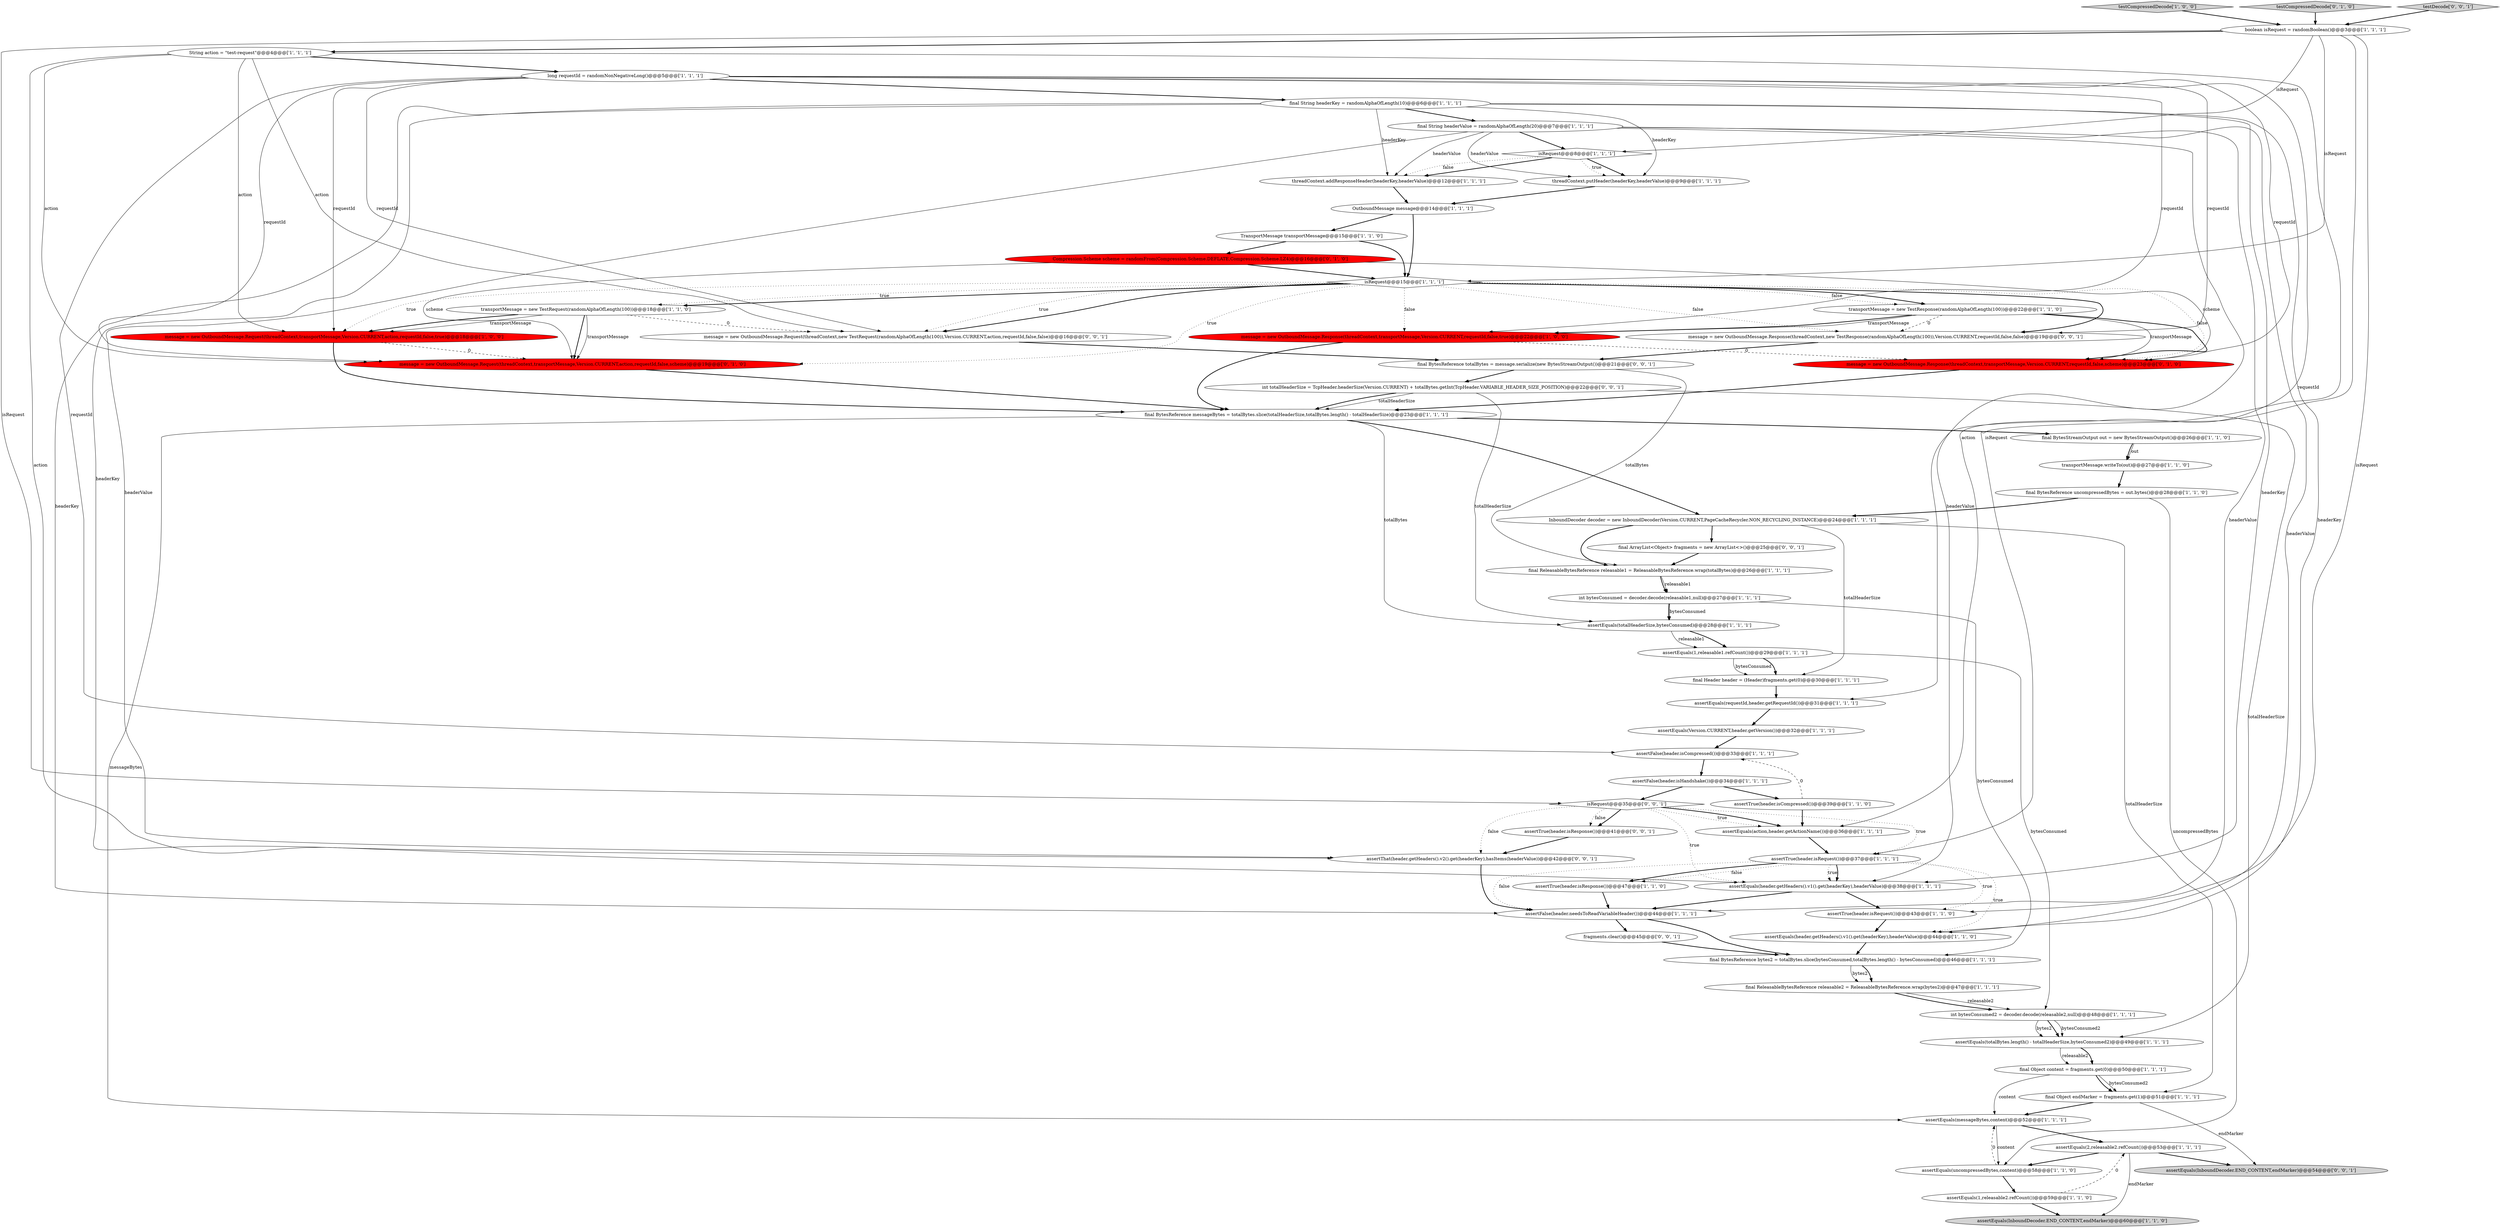 digraph {
3 [style = filled, label = "TransportMessage transportMessage@@@15@@@['1', '1', '0']", fillcolor = white, shape = ellipse image = "AAA0AAABBB1BBB"];
27 [style = filled, label = "isRequest@@@8@@@['1', '1', '1']", fillcolor = white, shape = diamond image = "AAA0AAABBB1BBB"];
1 [style = filled, label = "final Object content = fragments.get(0)@@@50@@@['1', '1', '1']", fillcolor = white, shape = ellipse image = "AAA0AAABBB1BBB"];
32 [style = filled, label = "int bytesConsumed = decoder.decode(releasable1,null)@@@27@@@['1', '1', '1']", fillcolor = white, shape = ellipse image = "AAA0AAABBB1BBB"];
34 [style = filled, label = "testCompressedDecode['1', '0', '0']", fillcolor = lightgray, shape = diamond image = "AAA0AAABBB1BBB"];
4 [style = filled, label = "message = new OutboundMessage.Request(threadContext,transportMessage,Version.CURRENT,action,requestId,false,true)@@@18@@@['1', '0', '0']", fillcolor = red, shape = ellipse image = "AAA1AAABBB1BBB"];
38 [style = filled, label = "assertEquals(1,releasable2.refCount())@@@59@@@['1', '1', '0']", fillcolor = white, shape = ellipse image = "AAA0AAABBB1BBB"];
50 [style = filled, label = "message = new OutboundMessage.Request(threadContext,transportMessage,Version.CURRENT,action,requestId,false,scheme)@@@19@@@['0', '1', '0']", fillcolor = red, shape = ellipse image = "AAA1AAABBB2BBB"];
6 [style = filled, label = "assertEquals(2,releasable2.refCount())@@@53@@@['1', '1', '1']", fillcolor = white, shape = ellipse image = "AAA0AAABBB1BBB"];
25 [style = filled, label = "threadContext.putHeader(headerKey,headerValue)@@@9@@@['1', '1', '1']", fillcolor = white, shape = ellipse image = "AAA0AAABBB1BBB"];
43 [style = filled, label = "final Header header = (Header)fragments.get(0)@@@30@@@['1', '1', '1']", fillcolor = white, shape = ellipse image = "AAA0AAABBB1BBB"];
45 [style = filled, label = "InboundDecoder decoder = new InboundDecoder(Version.CURRENT,PageCacheRecycler.NON_RECYCLING_INSTANCE)@@@24@@@['1', '1', '1']", fillcolor = white, shape = ellipse image = "AAA0AAABBB1BBB"];
56 [style = filled, label = "message = new OutboundMessage.Response(threadContext,new TestResponse(randomAlphaOfLength(100)),Version.CURRENT,requestId,false,false)@@@19@@@['0', '0', '1']", fillcolor = white, shape = ellipse image = "AAA0AAABBB3BBB"];
42 [style = filled, label = "final BytesReference bytes2 = totalBytes.slice(bytesConsumed,totalBytes.length() - bytesConsumed)@@@46@@@['1', '1', '1']", fillcolor = white, shape = ellipse image = "AAA0AAABBB1BBB"];
62 [style = filled, label = "fragments.clear()@@@45@@@['0', '0', '1']", fillcolor = white, shape = ellipse image = "AAA0AAABBB3BBB"];
9 [style = filled, label = "final BytesReference uncompressedBytes = out.bytes()@@@28@@@['1', '1', '0']", fillcolor = white, shape = ellipse image = "AAA0AAABBB1BBB"];
29 [style = filled, label = "final BytesStreamOutput out = new BytesStreamOutput()@@@26@@@['1', '1', '0']", fillcolor = white, shape = ellipse image = "AAA0AAABBB1BBB"];
41 [style = filled, label = "assertEquals(totalBytes.length() - totalHeaderSize,bytesConsumed2)@@@49@@@['1', '1', '1']", fillcolor = white, shape = ellipse image = "AAA0AAABBB1BBB"];
36 [style = filled, label = "final ReleasableBytesReference releasable1 = ReleasableBytesReference.wrap(totalBytes)@@@26@@@['1', '1', '1']", fillcolor = white, shape = ellipse image = "AAA0AAABBB1BBB"];
20 [style = filled, label = "assertFalse(header.needsToReadVariableHeader())@@@44@@@['1', '1', '1']", fillcolor = white, shape = ellipse image = "AAA0AAABBB1BBB"];
0 [style = filled, label = "assertTrue(header.isRequest())@@@37@@@['1', '1', '1']", fillcolor = white, shape = ellipse image = "AAA0AAABBB1BBB"];
15 [style = filled, label = "final String headerKey = randomAlphaOfLength(10)@@@6@@@['1', '1', '1']", fillcolor = white, shape = ellipse image = "AAA0AAABBB1BBB"];
24 [style = filled, label = "assertEquals(uncompressedBytes,content)@@@58@@@['1', '1', '0']", fillcolor = white, shape = ellipse image = "AAA0AAABBB1BBB"];
16 [style = filled, label = "assertTrue(header.isRequest())@@@43@@@['1', '1', '0']", fillcolor = white, shape = ellipse image = "AAA0AAABBB1BBB"];
10 [style = filled, label = "final ReleasableBytesReference releasable2 = ReleasableBytesReference.wrap(bytes2)@@@47@@@['1', '1', '1']", fillcolor = white, shape = ellipse image = "AAA0AAABBB1BBB"];
63 [style = filled, label = "int totalHeaderSize = TcpHeader.headerSize(Version.CURRENT) + totalBytes.getInt(TcpHeader.VARIABLE_HEADER_SIZE_POSITION)@@@22@@@['0', '0', '1']", fillcolor = white, shape = ellipse image = "AAA0AAABBB3BBB"];
21 [style = filled, label = "assertTrue(header.isResponse())@@@47@@@['1', '1', '0']", fillcolor = white, shape = ellipse image = "AAA0AAABBB1BBB"];
5 [style = filled, label = "message = new OutboundMessage.Response(threadContext,transportMessage,Version.CURRENT,requestId,false,true)@@@22@@@['1', '0', '0']", fillcolor = red, shape = ellipse image = "AAA1AAABBB1BBB"];
31 [style = filled, label = "assertEquals(messageBytes,content)@@@52@@@['1', '1', '1']", fillcolor = white, shape = ellipse image = "AAA0AAABBB1BBB"];
33 [style = filled, label = "transportMessage = new TestRequest(randomAlphaOfLength(100))@@@18@@@['1', '1', '0']", fillcolor = white, shape = ellipse image = "AAA0AAABBB1BBB"];
19 [style = filled, label = "String action = \"test-request\"@@@4@@@['1', '1', '1']", fillcolor = white, shape = ellipse image = "AAA0AAABBB1BBB"];
11 [style = filled, label = "assertEquals(Version.CURRENT,header.getVersion())@@@32@@@['1', '1', '1']", fillcolor = white, shape = ellipse image = "AAA0AAABBB1BBB"];
51 [style = filled, label = "testCompressedDecode['0', '1', '0']", fillcolor = lightgray, shape = diamond image = "AAA0AAABBB2BBB"];
30 [style = filled, label = "assertEquals(totalHeaderSize,bytesConsumed)@@@28@@@['1', '1', '1']", fillcolor = white, shape = ellipse image = "AAA0AAABBB1BBB"];
14 [style = filled, label = "final String headerValue = randomAlphaOfLength(20)@@@7@@@['1', '1', '1']", fillcolor = white, shape = ellipse image = "AAA0AAABBB1BBB"];
39 [style = filled, label = "threadContext.addResponseHeader(headerKey,headerValue)@@@12@@@['1', '1', '1']", fillcolor = white, shape = ellipse image = "AAA0AAABBB1BBB"];
52 [style = filled, label = "message = new OutboundMessage.Response(threadContext,transportMessage,Version.CURRENT,requestId,false,scheme)@@@23@@@['0', '1', '0']", fillcolor = red, shape = ellipse image = "AAA1AAABBB2BBB"];
57 [style = filled, label = "isRequest@@@35@@@['0', '0', '1']", fillcolor = white, shape = diamond image = "AAA0AAABBB3BBB"];
47 [style = filled, label = "long requestId = randomNonNegativeLong()@@@5@@@['1', '1', '1']", fillcolor = white, shape = ellipse image = "AAA0AAABBB1BBB"];
7 [style = filled, label = "assertFalse(header.isHandshake())@@@34@@@['1', '1', '1']", fillcolor = white, shape = ellipse image = "AAA0AAABBB1BBB"];
26 [style = filled, label = "assertEquals(requestId,header.getRequestId())@@@31@@@['1', '1', '1']", fillcolor = white, shape = ellipse image = "AAA0AAABBB1BBB"];
46 [style = filled, label = "transportMessage = new TestResponse(randomAlphaOfLength(100))@@@22@@@['1', '1', '0']", fillcolor = white, shape = ellipse image = "AAA0AAABBB1BBB"];
48 [style = filled, label = "int bytesConsumed2 = decoder.decode(releasable2,null)@@@48@@@['1', '1', '1']", fillcolor = white, shape = ellipse image = "AAA0AAABBB1BBB"];
58 [style = filled, label = "assertThat(header.getHeaders().v2().get(headerKey),hasItems(headerValue))@@@42@@@['0', '0', '1']", fillcolor = white, shape = ellipse image = "AAA0AAABBB3BBB"];
2 [style = filled, label = "assertEquals(action,header.getActionName())@@@36@@@['1', '1', '1']", fillcolor = white, shape = ellipse image = "AAA0AAABBB1BBB"];
59 [style = filled, label = "assertTrue(header.isResponse())@@@41@@@['0', '0', '1']", fillcolor = white, shape = ellipse image = "AAA0AAABBB3BBB"];
40 [style = filled, label = "assertTrue(header.isCompressed())@@@39@@@['1', '1', '0']", fillcolor = white, shape = ellipse image = "AAA0AAABBB1BBB"];
49 [style = filled, label = "Compression.Scheme scheme = randomFrom(Compression.Scheme.DEFLATE,Compression.Scheme.LZ4)@@@16@@@['0', '1', '0']", fillcolor = red, shape = ellipse image = "AAA1AAABBB2BBB"];
61 [style = filled, label = "final BytesReference totalBytes = message.serialize(new BytesStreamOutput())@@@21@@@['0', '0', '1']", fillcolor = white, shape = ellipse image = "AAA0AAABBB3BBB"];
60 [style = filled, label = "final ArrayList<Object> fragments = new ArrayList<>()@@@25@@@['0', '0', '1']", fillcolor = white, shape = ellipse image = "AAA0AAABBB3BBB"];
18 [style = filled, label = "assertEquals(InboundDecoder.END_CONTENT,endMarker)@@@60@@@['1', '1', '0']", fillcolor = lightgray, shape = ellipse image = "AAA0AAABBB1BBB"];
17 [style = filled, label = "assertEquals(1,releasable1.refCount())@@@29@@@['1', '1', '1']", fillcolor = white, shape = ellipse image = "AAA0AAABBB1BBB"];
22 [style = filled, label = "isRequest@@@15@@@['1', '1', '1']", fillcolor = white, shape = diamond image = "AAA0AAABBB1BBB"];
35 [style = filled, label = "boolean isRequest = randomBoolean()@@@3@@@['1', '1', '1']", fillcolor = white, shape = ellipse image = "AAA0AAABBB1BBB"];
44 [style = filled, label = "final Object endMarker = fragments.get(1)@@@51@@@['1', '1', '1']", fillcolor = white, shape = ellipse image = "AAA0AAABBB1BBB"];
54 [style = filled, label = "assertEquals(InboundDecoder.END_CONTENT,endMarker)@@@54@@@['0', '0', '1']", fillcolor = lightgray, shape = ellipse image = "AAA0AAABBB3BBB"];
8 [style = filled, label = "final BytesReference messageBytes = totalBytes.slice(totalHeaderSize,totalBytes.length() - totalHeaderSize)@@@23@@@['1', '1', '1']", fillcolor = white, shape = ellipse image = "AAA0AAABBB1BBB"];
28 [style = filled, label = "assertEquals(header.getHeaders().v1().get(headerKey),headerValue)@@@38@@@['1', '1', '1']", fillcolor = white, shape = ellipse image = "AAA0AAABBB1BBB"];
53 [style = filled, label = "message = new OutboundMessage.Request(threadContext,new TestRequest(randomAlphaOfLength(100)),Version.CURRENT,action,requestId,false,false)@@@16@@@['0', '0', '1']", fillcolor = white, shape = ellipse image = "AAA0AAABBB3BBB"];
12 [style = filled, label = "assertFalse(header.isCompressed())@@@33@@@['1', '1', '1']", fillcolor = white, shape = ellipse image = "AAA0AAABBB1BBB"];
13 [style = filled, label = "transportMessage.writeTo(out)@@@27@@@['1', '1', '0']", fillcolor = white, shape = ellipse image = "AAA0AAABBB1BBB"];
37 [style = filled, label = "OutboundMessage message@@@14@@@['1', '1', '1']", fillcolor = white, shape = ellipse image = "AAA0AAABBB1BBB"];
23 [style = filled, label = "assertEquals(header.getHeaders().v1().get(headerKey),headerValue)@@@44@@@['1', '1', '0']", fillcolor = white, shape = ellipse image = "AAA0AAABBB1BBB"];
55 [style = filled, label = "testDecode['0', '0', '1']", fillcolor = lightgray, shape = diamond image = "AAA0AAABBB3BBB"];
40->2 [style = bold, label=""];
48->41 [style = solid, label="bytesConsumed2"];
52->8 [style = bold, label=""];
33->4 [style = solid, label="transportMessage"];
57->58 [style = dotted, label="false"];
0->21 [style = dotted, label="false"];
0->20 [style = dotted, label="false"];
28->20 [style = bold, label=""];
46->5 [style = bold, label=""];
42->10 [style = solid, label="bytes2"];
15->23 [style = solid, label="headerKey"];
45->43 [style = solid, label="totalHeaderSize"];
61->36 [style = solid, label="totalBytes"];
43->26 [style = bold, label=""];
59->58 [style = bold, label=""];
57->59 [style = bold, label=""];
49->52 [style = solid, label="scheme"];
48->41 [style = solid, label="bytes2"];
26->11 [style = bold, label=""];
12->7 [style = bold, label=""];
10->48 [style = solid, label="releasable2"];
37->3 [style = bold, label=""];
49->22 [style = bold, label=""];
63->41 [style = solid, label="totalHeaderSize"];
40->12 [style = dashed, label="0"];
44->54 [style = solid, label="endMarker"];
1->44 [style = solid, label="bytesConsumed2"];
32->30 [style = solid, label="bytesConsumed"];
31->6 [style = bold, label=""];
62->42 [style = bold, label=""];
58->20 [style = bold, label=""];
45->44 [style = solid, label="totalHeaderSize"];
19->2 [style = solid, label="action"];
41->1 [style = solid, label="releasable2"];
49->50 [style = solid, label="scheme"];
47->56 [style = solid, label="requestId"];
4->8 [style = bold, label=""];
20->62 [style = bold, label=""];
19->53 [style = solid, label="action"];
14->39 [style = solid, label="headerValue"];
27->25 [style = bold, label=""];
22->33 [style = bold, label=""];
33->53 [style = dashed, label="0"];
22->46 [style = bold, label=""];
48->41 [style = bold, label=""];
15->28 [style = solid, label="headerKey"];
22->52 [style = dotted, label="false"];
1->44 [style = bold, label=""];
27->25 [style = dotted, label="true"];
14->20 [style = solid, label="headerValue"];
6->54 [style = bold, label=""];
17->43 [style = solid, label="bytesConsumed"];
7->57 [style = bold, label=""];
29->13 [style = solid, label="out"];
15->20 [style = solid, label="headerKey"];
10->48 [style = bold, label=""];
22->33 [style = dotted, label="true"];
11->12 [style = bold, label=""];
24->38 [style = bold, label=""];
0->21 [style = bold, label=""];
35->0 [style = solid, label="isRequest"];
51->35 [style = bold, label=""];
33->50 [style = bold, label=""];
22->53 [style = dotted, label="true"];
47->26 [style = solid, label="requestId"];
22->46 [style = dotted, label="false"];
38->18 [style = bold, label=""];
46->5 [style = solid, label="transportMessage"];
25->37 [style = bold, label=""];
4->50 [style = dashed, label="0"];
22->56 [style = dotted, label="false"];
15->25 [style = solid, label="headerKey"];
5->52 [style = dashed, label="0"];
34->35 [style = bold, label=""];
45->60 [style = bold, label=""];
55->35 [style = bold, label=""];
57->0 [style = dotted, label="true"];
22->4 [style = dotted, label="true"];
46->56 [style = dashed, label="0"];
61->63 [style = bold, label=""];
57->2 [style = bold, label=""];
47->12 [style = solid, label="requestId"];
39->37 [style = bold, label=""];
47->4 [style = solid, label="requestId"];
36->32 [style = solid, label="releasable1"];
30->17 [style = bold, label=""];
9->24 [style = solid, label="uncompressedBytes"];
15->14 [style = bold, label=""];
57->2 [style = dotted, label="true"];
57->28 [style = dotted, label="true"];
22->50 [style = dotted, label="true"];
38->6 [style = dashed, label="0"];
46->52 [style = solid, label="transportMessage"];
33->4 [style = bold, label=""];
19->4 [style = solid, label="action"];
45->36 [style = bold, label=""];
35->16 [style = solid, label="isRequest"];
6->24 [style = bold, label=""];
47->50 [style = solid, label="requestId"];
16->23 [style = bold, label=""];
27->39 [style = dotted, label="false"];
32->30 [style = bold, label=""];
35->22 [style = solid, label="isRequest"];
23->42 [style = bold, label=""];
17->43 [style = bold, label=""];
37->22 [style = bold, label=""];
27->39 [style = bold, label=""];
19->47 [style = bold, label=""];
2->0 [style = bold, label=""];
47->52 [style = solid, label="requestId"];
22->5 [style = dotted, label="false"];
30->17 [style = solid, label="releasable1"];
33->50 [style = solid, label="transportMessage"];
14->58 [style = solid, label="headerValue"];
8->45 [style = bold, label=""];
60->36 [style = bold, label=""];
63->30 [style = solid, label="totalHeaderSize"];
1->31 [style = solid, label="content"];
20->42 [style = bold, label=""];
0->23 [style = dotted, label="true"];
14->27 [style = bold, label=""];
13->9 [style = bold, label=""];
0->16 [style = dotted, label="true"];
44->31 [style = bold, label=""];
7->40 [style = bold, label=""];
15->39 [style = solid, label="headerKey"];
57->59 [style = dotted, label="false"];
5->8 [style = bold, label=""];
53->61 [style = bold, label=""];
0->28 [style = dotted, label="true"];
47->15 [style = bold, label=""];
14->23 [style = solid, label="headerValue"];
22->56 [style = bold, label=""];
15->58 [style = solid, label="headerKey"];
19->50 [style = solid, label="action"];
47->5 [style = solid, label="requestId"];
14->28 [style = solid, label="headerValue"];
8->31 [style = solid, label="messageBytes"];
35->19 [style = bold, label=""];
36->32 [style = bold, label=""];
17->48 [style = solid, label="bytesConsumed"];
63->8 [style = solid, label="totalHeaderSize"];
56->61 [style = bold, label=""];
14->25 [style = solid, label="headerValue"];
41->1 [style = bold, label=""];
3->22 [style = bold, label=""];
28->16 [style = bold, label=""];
46->52 [style = bold, label=""];
31->24 [style = solid, label="content"];
22->53 [style = bold, label=""];
21->20 [style = bold, label=""];
32->42 [style = solid, label="bytesConsumed"];
8->30 [style = solid, label="totalBytes"];
19->28 [style = solid, label="action"];
9->45 [style = bold, label=""];
6->18 [style = solid, label="endMarker"];
42->10 [style = bold, label=""];
35->57 [style = solid, label="isRequest"];
24->31 [style = dashed, label="0"];
63->8 [style = bold, label=""];
50->8 [style = bold, label=""];
47->53 [style = solid, label="requestId"];
3->49 [style = bold, label=""];
35->27 [style = solid, label="isRequest"];
8->29 [style = bold, label=""];
0->28 [style = bold, label=""];
29->13 [style = bold, label=""];
}
